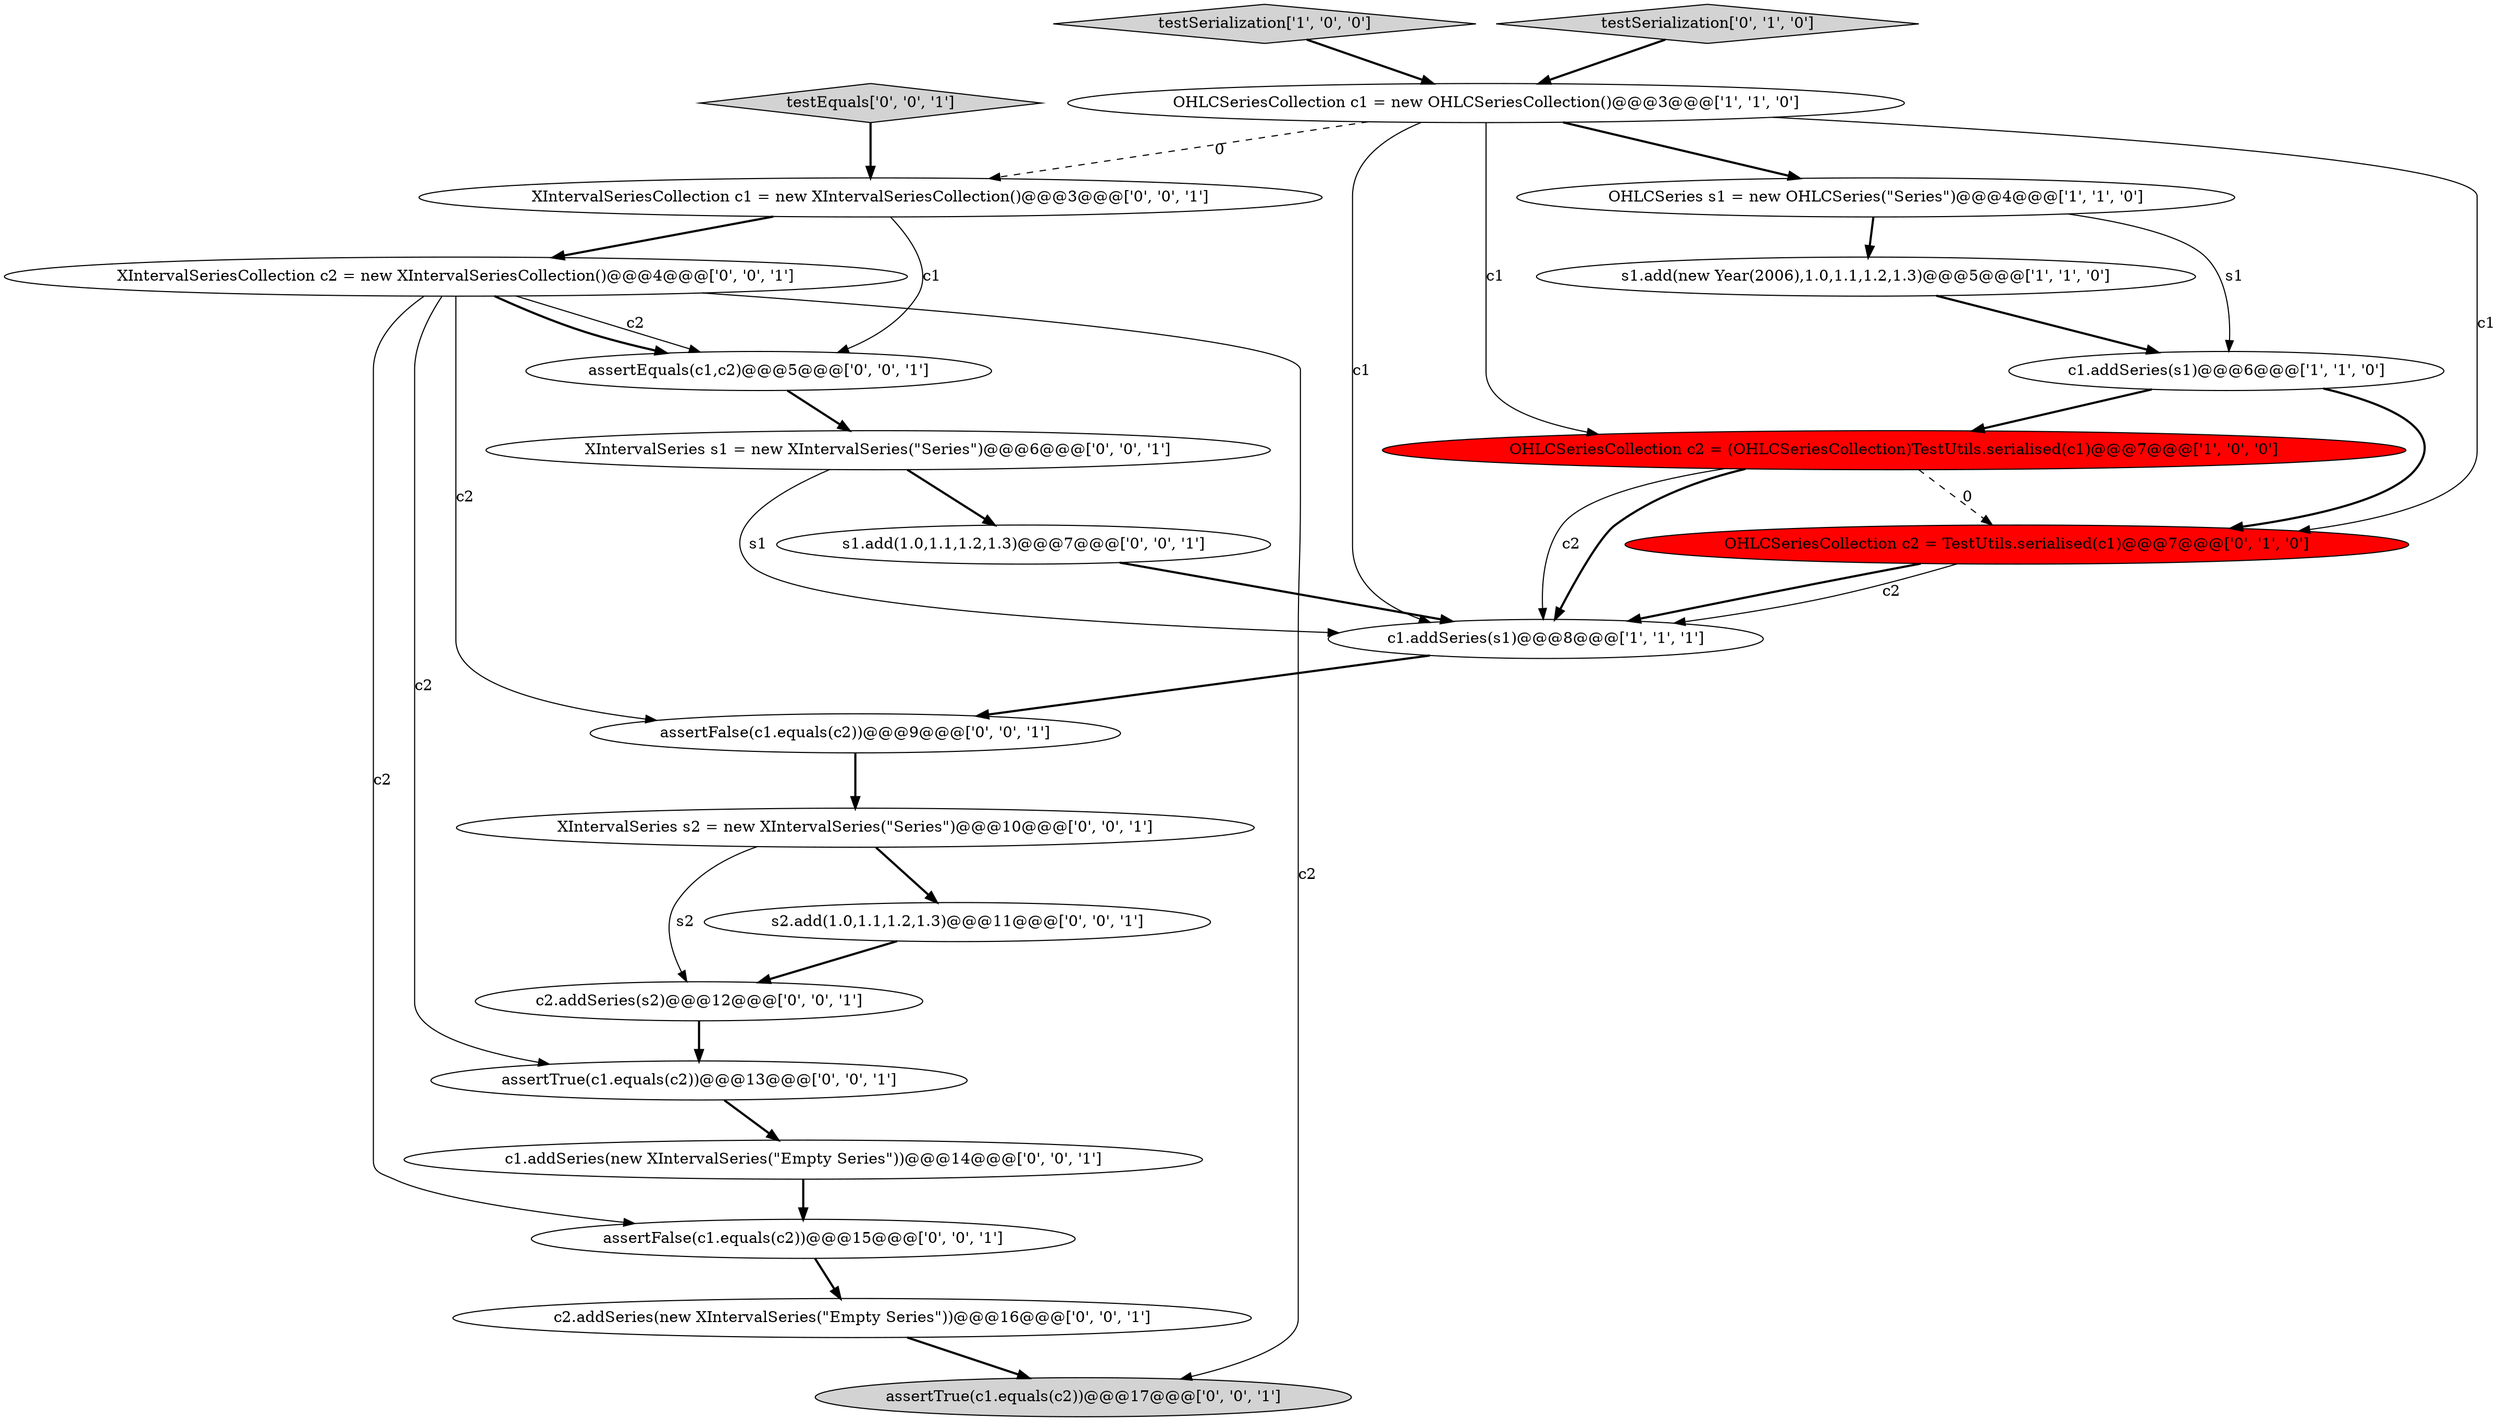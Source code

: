 digraph {
18 [style = filled, label = "assertFalse(c1.equals(c2))@@@9@@@['0', '0', '1']", fillcolor = white, shape = ellipse image = "AAA0AAABBB3BBB"];
23 [style = filled, label = "testEquals['0', '0', '1']", fillcolor = lightgray, shape = diamond image = "AAA0AAABBB3BBB"];
14 [style = filled, label = "assertEquals(c1,c2)@@@5@@@['0', '0', '1']", fillcolor = white, shape = ellipse image = "AAA0AAABBB3BBB"];
12 [style = filled, label = "s1.add(1.0,1.1,1.2,1.3)@@@7@@@['0', '0', '1']", fillcolor = white, shape = ellipse image = "AAA0AAABBB3BBB"];
9 [style = filled, label = "assertTrue(c1.equals(c2))@@@17@@@['0', '0', '1']", fillcolor = lightgray, shape = ellipse image = "AAA0AAABBB3BBB"];
4 [style = filled, label = "OHLCSeries s1 = new OHLCSeries(\"Series\")@@@4@@@['1', '1', '0']", fillcolor = white, shape = ellipse image = "AAA0AAABBB1BBB"];
17 [style = filled, label = "assertTrue(c1.equals(c2))@@@13@@@['0', '0', '1']", fillcolor = white, shape = ellipse image = "AAA0AAABBB3BBB"];
3 [style = filled, label = "testSerialization['1', '0', '0']", fillcolor = lightgray, shape = diamond image = "AAA0AAABBB1BBB"];
11 [style = filled, label = "c2.addSeries(new XIntervalSeries(\"Empty Series\"))@@@16@@@['0', '0', '1']", fillcolor = white, shape = ellipse image = "AAA0AAABBB3BBB"];
15 [style = filled, label = "XIntervalSeries s2 = new XIntervalSeries(\"Series\")@@@10@@@['0', '0', '1']", fillcolor = white, shape = ellipse image = "AAA0AAABBB3BBB"];
5 [style = filled, label = "c1.addSeries(s1)@@@6@@@['1', '1', '0']", fillcolor = white, shape = ellipse image = "AAA0AAABBB1BBB"];
6 [style = filled, label = "OHLCSeriesCollection c2 = (OHLCSeriesCollection)TestUtils.serialised(c1)@@@7@@@['1', '0', '0']", fillcolor = red, shape = ellipse image = "AAA1AAABBB1BBB"];
16 [style = filled, label = "s2.add(1.0,1.1,1.2,1.3)@@@11@@@['0', '0', '1']", fillcolor = white, shape = ellipse image = "AAA0AAABBB3BBB"];
19 [style = filled, label = "XIntervalSeriesCollection c1 = new XIntervalSeriesCollection()@@@3@@@['0', '0', '1']", fillcolor = white, shape = ellipse image = "AAA0AAABBB3BBB"];
7 [style = filled, label = "testSerialization['0', '1', '0']", fillcolor = lightgray, shape = diamond image = "AAA0AAABBB2BBB"];
21 [style = filled, label = "assertFalse(c1.equals(c2))@@@15@@@['0', '0', '1']", fillcolor = white, shape = ellipse image = "AAA0AAABBB3BBB"];
1 [style = filled, label = "OHLCSeriesCollection c1 = new OHLCSeriesCollection()@@@3@@@['1', '1', '0']", fillcolor = white, shape = ellipse image = "AAA0AAABBB1BBB"];
13 [style = filled, label = "XIntervalSeries s1 = new XIntervalSeries(\"Series\")@@@6@@@['0', '0', '1']", fillcolor = white, shape = ellipse image = "AAA0AAABBB3BBB"];
0 [style = filled, label = "s1.add(new Year(2006),1.0,1.1,1.2,1.3)@@@5@@@['1', '1', '0']", fillcolor = white, shape = ellipse image = "AAA0AAABBB1BBB"];
22 [style = filled, label = "XIntervalSeriesCollection c2 = new XIntervalSeriesCollection()@@@4@@@['0', '0', '1']", fillcolor = white, shape = ellipse image = "AAA0AAABBB3BBB"];
20 [style = filled, label = "c1.addSeries(new XIntervalSeries(\"Empty Series\"))@@@14@@@['0', '0', '1']", fillcolor = white, shape = ellipse image = "AAA0AAABBB3BBB"];
10 [style = filled, label = "c2.addSeries(s2)@@@12@@@['0', '0', '1']", fillcolor = white, shape = ellipse image = "AAA0AAABBB3BBB"];
2 [style = filled, label = "c1.addSeries(s1)@@@8@@@['1', '1', '1']", fillcolor = white, shape = ellipse image = "AAA0AAABBB1BBB"];
8 [style = filled, label = "OHLCSeriesCollection c2 = TestUtils.serialised(c1)@@@7@@@['0', '1', '0']", fillcolor = red, shape = ellipse image = "AAA1AAABBB2BBB"];
19->14 [style = solid, label="c1"];
22->18 [style = solid, label="c2"];
5->8 [style = bold, label=""];
1->4 [style = bold, label=""];
22->9 [style = solid, label="c2"];
6->8 [style = dashed, label="0"];
7->1 [style = bold, label=""];
1->8 [style = solid, label="c1"];
3->1 [style = bold, label=""];
16->10 [style = bold, label=""];
22->17 [style = solid, label="c2"];
1->19 [style = dashed, label="0"];
18->15 [style = bold, label=""];
13->2 [style = solid, label="s1"];
2->18 [style = bold, label=""];
1->6 [style = solid, label="c1"];
22->21 [style = solid, label="c2"];
10->17 [style = bold, label=""];
4->5 [style = solid, label="s1"];
15->16 [style = bold, label=""];
11->9 [style = bold, label=""];
15->10 [style = solid, label="s2"];
4->0 [style = bold, label=""];
6->2 [style = bold, label=""];
20->21 [style = bold, label=""];
6->2 [style = solid, label="c2"];
22->14 [style = solid, label="c2"];
12->2 [style = bold, label=""];
13->12 [style = bold, label=""];
5->6 [style = bold, label=""];
8->2 [style = solid, label="c2"];
8->2 [style = bold, label=""];
21->11 [style = bold, label=""];
23->19 [style = bold, label=""];
14->13 [style = bold, label=""];
22->14 [style = bold, label=""];
19->22 [style = bold, label=""];
1->2 [style = solid, label="c1"];
0->5 [style = bold, label=""];
17->20 [style = bold, label=""];
}

